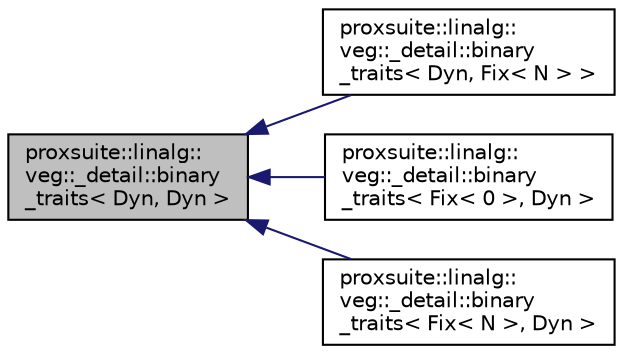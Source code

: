 digraph "proxsuite::linalg::veg::_detail::binary_traits&lt; Dyn, Dyn &gt;"
{
 // LATEX_PDF_SIZE
  bgcolor="transparent";
  edge [fontname="Helvetica",fontsize="10",labelfontname="Helvetica",labelfontsize="10"];
  node [fontname="Helvetica",fontsize="10",shape=record];
  rankdir="LR";
  Node1 [label="proxsuite::linalg::\lveg::_detail::binary\l_traits\< Dyn, Dyn \>",height=0.2,width=0.4,color="black", fillcolor="grey75", style="filled", fontcolor="black",tooltip=" "];
  Node1 -> Node2 [dir="back",color="midnightblue",fontsize="10",style="solid",fontname="Helvetica"];
  Node2 [label="proxsuite::linalg::\lveg::_detail::binary\l_traits\< Dyn, Fix\< N \> \>",height=0.2,width=0.4,color="black",URL="$structproxsuite_1_1linalg_1_1veg_1_1__detail_1_1binary__traits_3_01_dyn_00_01_fix_3_01_n_01_4_01_4.html",tooltip=" "];
  Node1 -> Node3 [dir="back",color="midnightblue",fontsize="10",style="solid",fontname="Helvetica"];
  Node3 [label="proxsuite::linalg::\lveg::_detail::binary\l_traits\< Fix\< 0 \>, Dyn \>",height=0.2,width=0.4,color="black",URL="$structproxsuite_1_1linalg_1_1veg_1_1__detail_1_1binary__traits_3_01_fix_3_010_01_4_00_01_dyn_01_4.html",tooltip=" "];
  Node1 -> Node4 [dir="back",color="midnightblue",fontsize="10",style="solid",fontname="Helvetica"];
  Node4 [label="proxsuite::linalg::\lveg::_detail::binary\l_traits\< Fix\< N \>, Dyn \>",height=0.2,width=0.4,color="black",URL="$structproxsuite_1_1linalg_1_1veg_1_1__detail_1_1binary__traits_3_01_fix_3_01_n_01_4_00_01_dyn_01_4.html",tooltip=" "];
}
